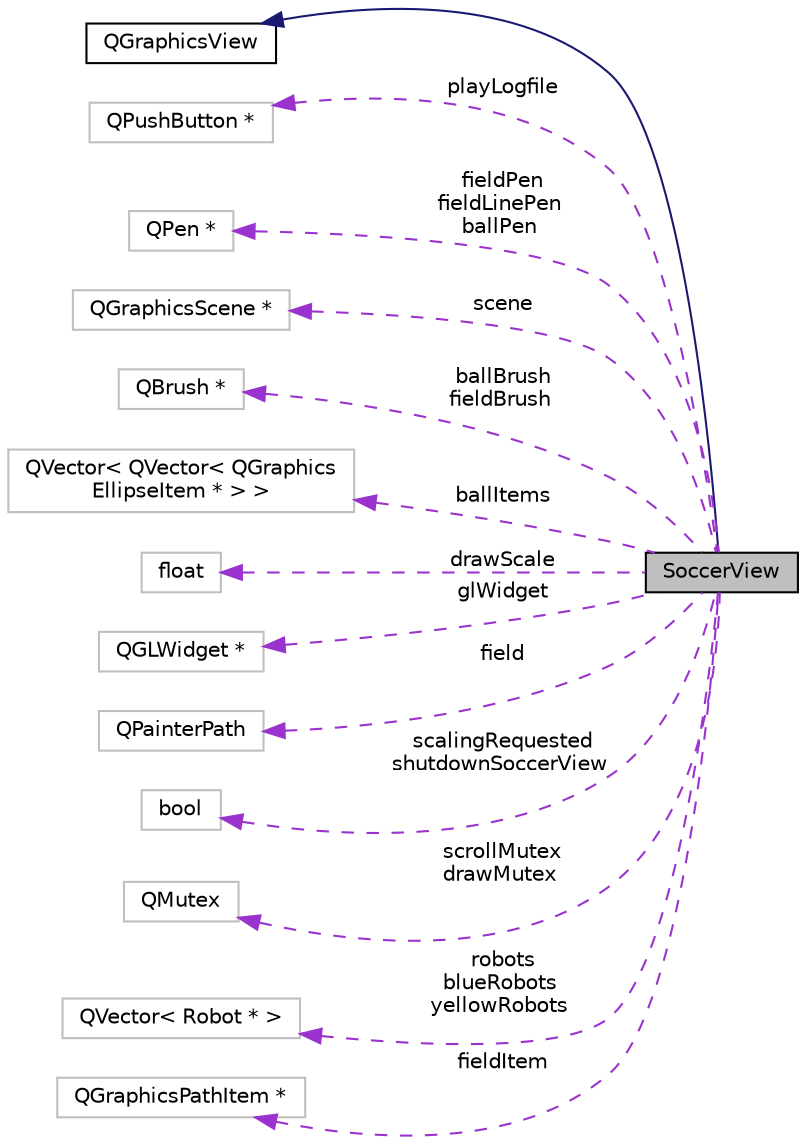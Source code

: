 digraph "SoccerView"
{
 // INTERACTIVE_SVG=YES
  edge [fontname="Helvetica",fontsize="10",labelfontname="Helvetica",labelfontsize="10"];
  node [fontname="Helvetica",fontsize="10",shape=record];
  rankdir="LR";
  Node1 [label="SoccerView",height=0.2,width=0.4,color="black", fillcolor="grey75", style="filled", fontcolor="black"];
  Node2 -> Node1 [dir="back",color="midnightblue",fontsize="10",style="solid",fontname="Helvetica"];
  Node2 [label="QGraphicsView",height=0.2,width=0.4,color="black", fillcolor="white", style="filled",URL="$d9/ddd/class_q_graphics_view.html"];
  Node3 -> Node1 [dir="back",color="darkorchid3",fontsize="10",style="dashed",label=" playLogfile" ,fontname="Helvetica"];
  Node3 [label="QPushButton *",height=0.2,width=0.4,color="grey75", fillcolor="white", style="filled"];
  Node4 -> Node1 [dir="back",color="darkorchid3",fontsize="10",style="dashed",label=" fieldPen\nfieldLinePen\nballPen" ,fontname="Helvetica"];
  Node4 [label="QPen *",height=0.2,width=0.4,color="grey75", fillcolor="white", style="filled"];
  Node5 -> Node1 [dir="back",color="darkorchid3",fontsize="10",style="dashed",label=" scene" ,fontname="Helvetica"];
  Node5 [label="QGraphicsScene *",height=0.2,width=0.4,color="grey75", fillcolor="white", style="filled"];
  Node6 -> Node1 [dir="back",color="darkorchid3",fontsize="10",style="dashed",label=" ballBrush\nfieldBrush" ,fontname="Helvetica"];
  Node6 [label="QBrush *",height=0.2,width=0.4,color="grey75", fillcolor="white", style="filled"];
  Node7 -> Node1 [dir="back",color="darkorchid3",fontsize="10",style="dashed",label=" ballItems" ,fontname="Helvetica"];
  Node7 [label="QVector\< QVector\< QGraphics\lEllipseItem * \> \>",height=0.2,width=0.4,color="grey75", fillcolor="white", style="filled"];
  Node8 -> Node1 [dir="back",color="darkorchid3",fontsize="10",style="dashed",label=" drawScale" ,fontname="Helvetica"];
  Node8 [label="float",height=0.2,width=0.4,color="grey75", fillcolor="white", style="filled"];
  Node9 -> Node1 [dir="back",color="darkorchid3",fontsize="10",style="dashed",label=" glWidget" ,fontname="Helvetica"];
  Node9 [label="QGLWidget *",height=0.2,width=0.4,color="grey75", fillcolor="white", style="filled"];
  Node10 -> Node1 [dir="back",color="darkorchid3",fontsize="10",style="dashed",label=" field" ,fontname="Helvetica"];
  Node10 [label="QPainterPath",height=0.2,width=0.4,color="grey75", fillcolor="white", style="filled"];
  Node11 -> Node1 [dir="back",color="darkorchid3",fontsize="10",style="dashed",label=" scalingRequested\nshutdownSoccerView" ,fontname="Helvetica"];
  Node11 [label="bool",height=0.2,width=0.4,color="grey75", fillcolor="white", style="filled"];
  Node12 -> Node1 [dir="back",color="darkorchid3",fontsize="10",style="dashed",label=" scrollMutex\ndrawMutex" ,fontname="Helvetica"];
  Node12 [label="QMutex",height=0.2,width=0.4,color="grey75", fillcolor="white", style="filled"];
  Node13 -> Node1 [dir="back",color="darkorchid3",fontsize="10",style="dashed",label=" robots\nblueRobots\nyellowRobots" ,fontname="Helvetica"];
  Node13 [label="QVector\< Robot * \>",height=0.2,width=0.4,color="grey75", fillcolor="white", style="filled"];
  Node14 -> Node1 [dir="back",color="darkorchid3",fontsize="10",style="dashed",label=" fieldItem" ,fontname="Helvetica"];
  Node14 [label="QGraphicsPathItem *",height=0.2,width=0.4,color="grey75", fillcolor="white", style="filled"];
}
